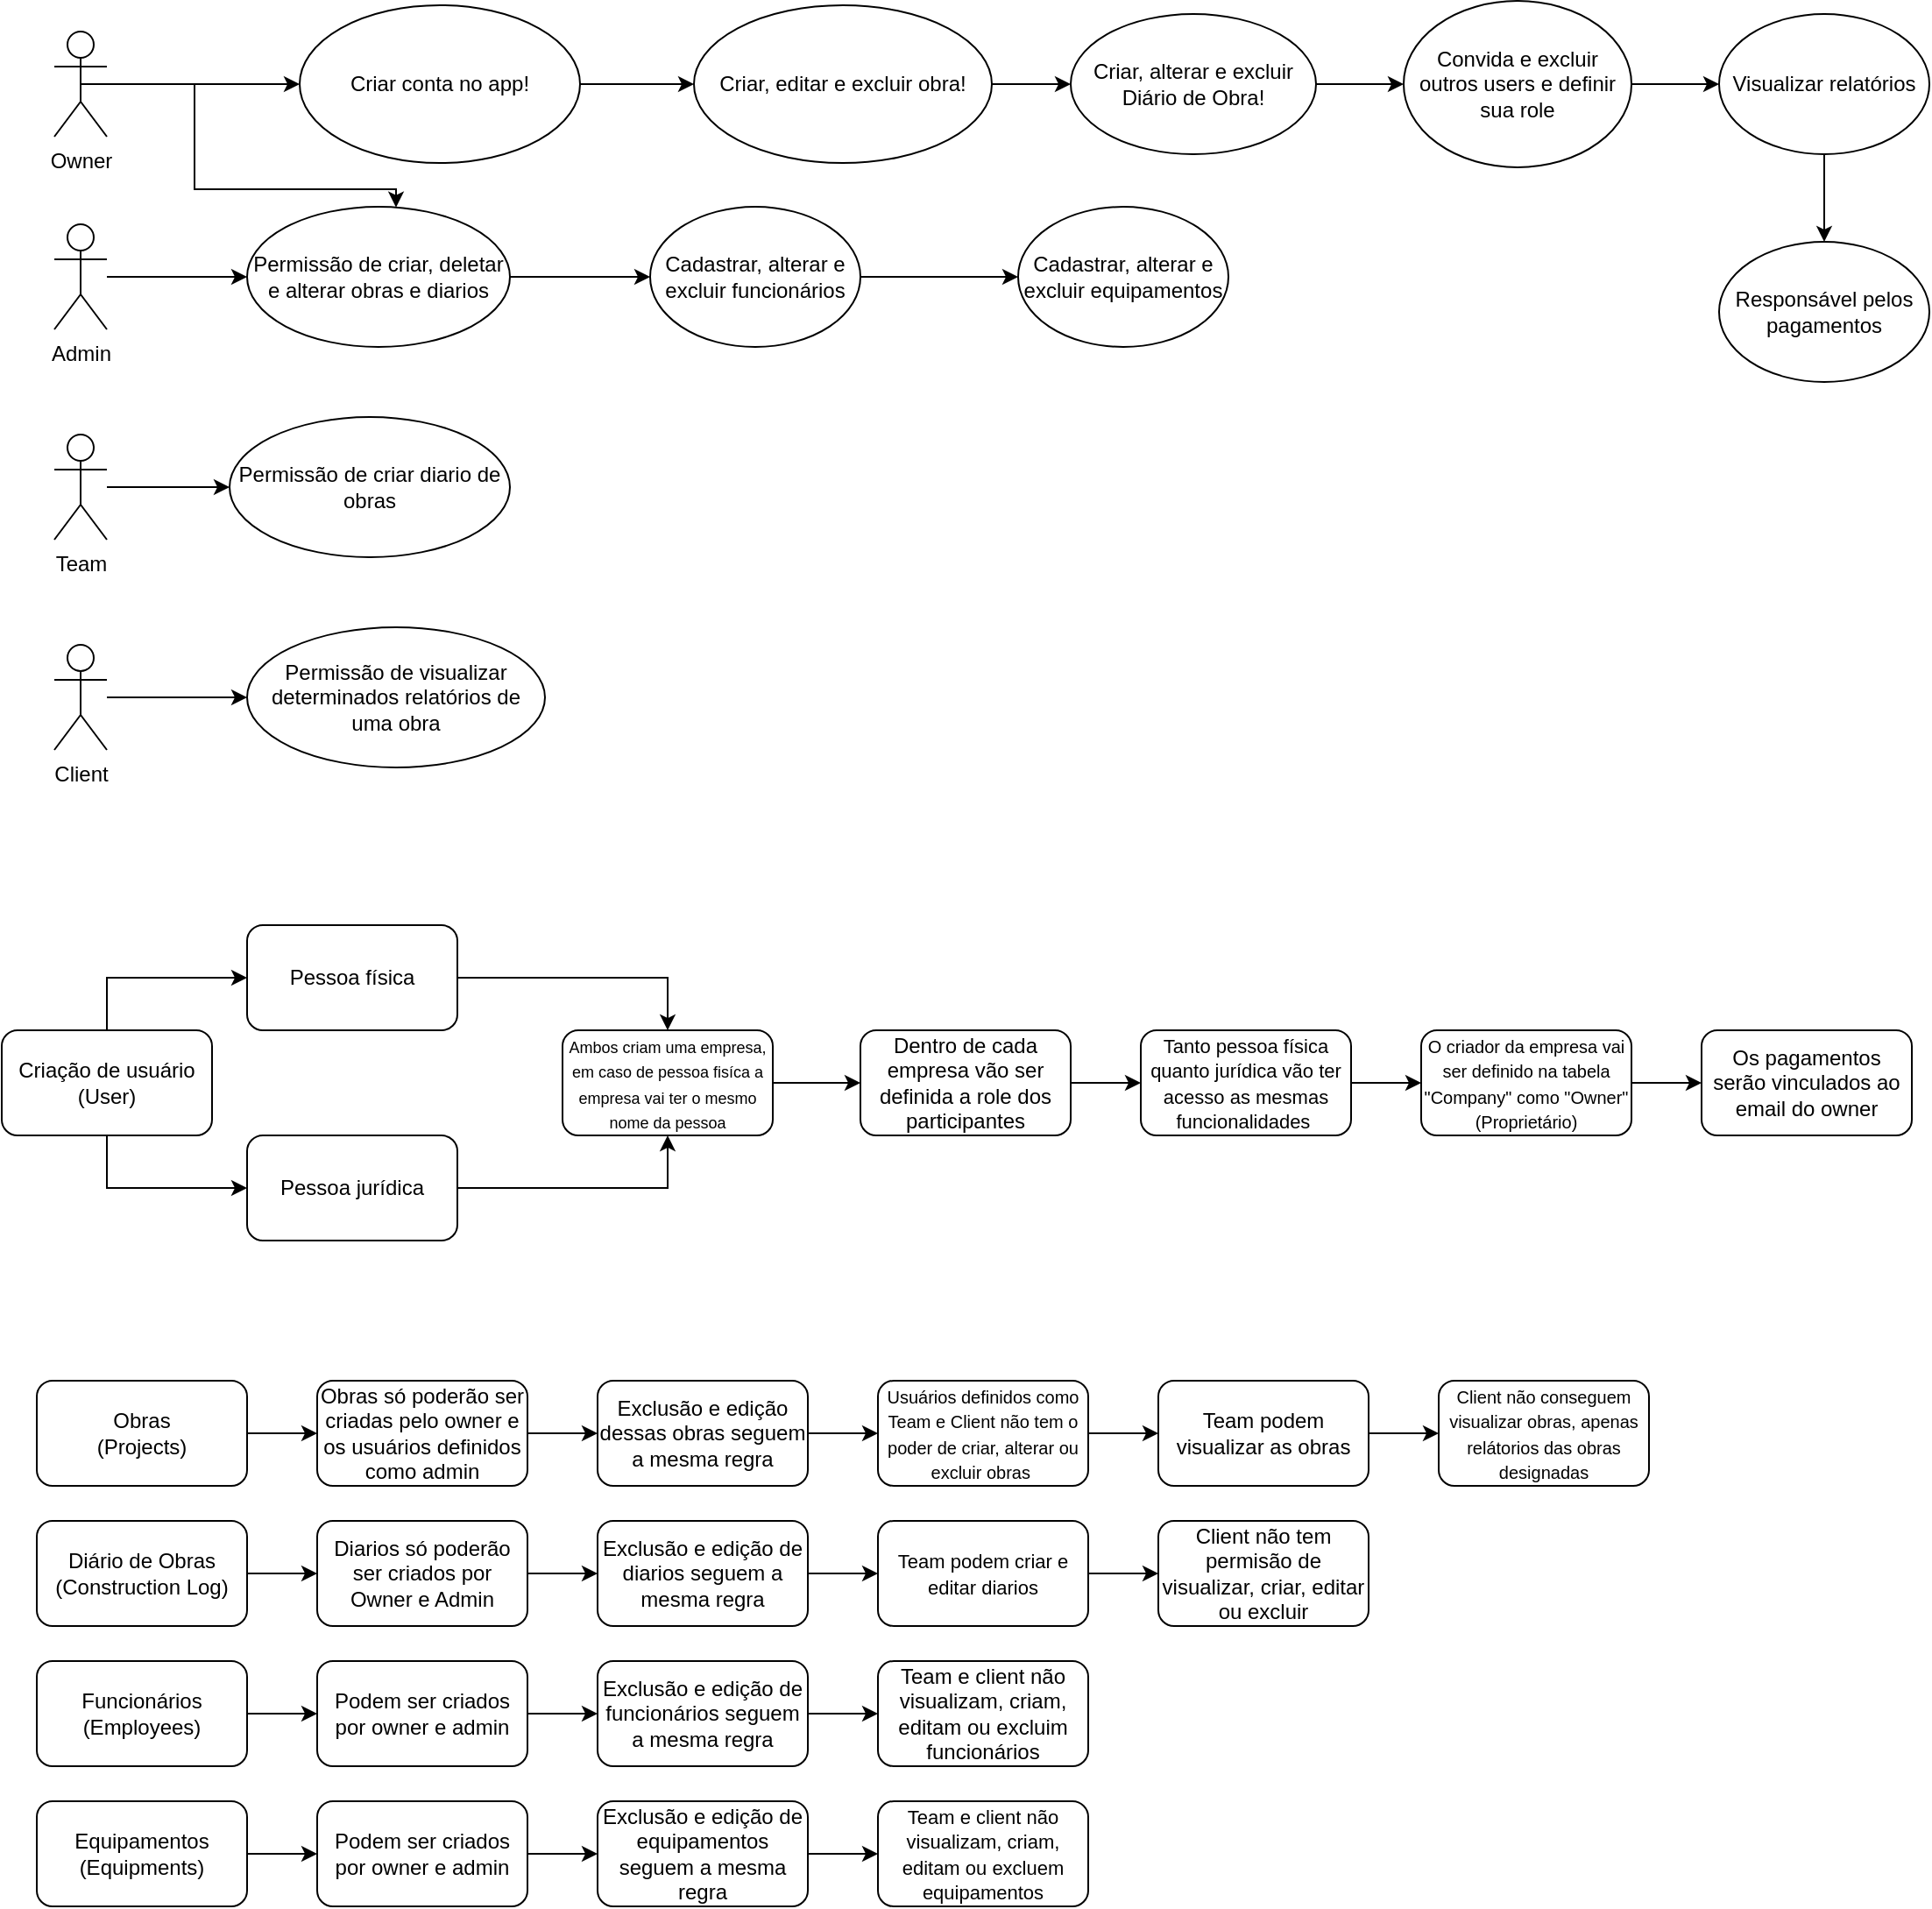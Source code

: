 <mxfile version="21.3.2" type="github">
  <diagram name="Página-1" id="ncFZOx4G1eFCB6elq_Ja">
    <mxGraphModel dx="989" dy="538" grid="1" gridSize="10" guides="1" tooltips="1" connect="1" arrows="1" fold="1" page="1" pageScale="1" pageWidth="2336" pageHeight="1654" math="0" shadow="0">
      <root>
        <mxCell id="0" />
        <mxCell id="1" parent="0" />
        <mxCell id="add4JjNv4R6pKVE-852J-8" style="edgeStyle=orthogonalEdgeStyle;rounded=0;orthogonalLoop=1;jettySize=auto;html=1;" edge="1" parent="1" source="add4JjNv4R6pKVE-852J-1" target="add4JjNv4R6pKVE-852J-7">
          <mxGeometry relative="1" as="geometry" />
        </mxCell>
        <mxCell id="add4JjNv4R6pKVE-852J-12" style="edgeStyle=orthogonalEdgeStyle;rounded=0;orthogonalLoop=1;jettySize=auto;html=1;exitX=0.5;exitY=0.5;exitDx=0;exitDy=0;exitPerimeter=0;" edge="1" parent="1" source="add4JjNv4R6pKVE-852J-1" target="add4JjNv4R6pKVE-852J-11">
          <mxGeometry relative="1" as="geometry">
            <Array as="points">
              <mxPoint x="130" y="70" />
              <mxPoint x="130" y="130" />
              <mxPoint x="245" y="130" />
            </Array>
          </mxGeometry>
        </mxCell>
        <mxCell id="add4JjNv4R6pKVE-852J-1" value="Owner" style="shape=umlActor;verticalLabelPosition=bottom;verticalAlign=top;html=1;outlineConnect=0;" vertex="1" parent="1">
          <mxGeometry x="50" y="40" width="30" height="60" as="geometry" />
        </mxCell>
        <mxCell id="add4JjNv4R6pKVE-852J-35" value="" style="edgeStyle=orthogonalEdgeStyle;rounded=0;orthogonalLoop=1;jettySize=auto;html=1;" edge="1" parent="1" source="add4JjNv4R6pKVE-852J-2" target="add4JjNv4R6pKVE-852J-11">
          <mxGeometry relative="1" as="geometry" />
        </mxCell>
        <mxCell id="add4JjNv4R6pKVE-852J-2" value="Admin" style="shape=umlActor;verticalLabelPosition=bottom;verticalAlign=top;html=1;outlineConnect=0;" vertex="1" parent="1">
          <mxGeometry x="50" y="150" width="30" height="60" as="geometry" />
        </mxCell>
        <mxCell id="add4JjNv4R6pKVE-852J-31" value="" style="edgeStyle=orthogonalEdgeStyle;rounded=0;orthogonalLoop=1;jettySize=auto;html=1;" edge="1" parent="1" source="add4JjNv4R6pKVE-852J-3" target="add4JjNv4R6pKVE-852J-30">
          <mxGeometry relative="1" as="geometry" />
        </mxCell>
        <mxCell id="add4JjNv4R6pKVE-852J-3" value="Team" style="shape=umlActor;verticalLabelPosition=bottom;verticalAlign=top;html=1;outlineConnect=0;" vertex="1" parent="1">
          <mxGeometry x="50" y="270" width="30" height="60" as="geometry" />
        </mxCell>
        <mxCell id="add4JjNv4R6pKVE-852J-36" value="" style="edgeStyle=orthogonalEdgeStyle;rounded=0;orthogonalLoop=1;jettySize=auto;html=1;" edge="1" parent="1" source="add4JjNv4R6pKVE-852J-4" target="add4JjNv4R6pKVE-852J-34">
          <mxGeometry relative="1" as="geometry" />
        </mxCell>
        <mxCell id="add4JjNv4R6pKVE-852J-4" value="Client" style="shape=umlActor;verticalLabelPosition=bottom;verticalAlign=top;html=1;outlineConnect=0;" vertex="1" parent="1">
          <mxGeometry x="50" y="390" width="30" height="60" as="geometry" />
        </mxCell>
        <mxCell id="add4JjNv4R6pKVE-852J-22" value="" style="edgeStyle=orthogonalEdgeStyle;rounded=0;orthogonalLoop=1;jettySize=auto;html=1;" edge="1" parent="1" source="add4JjNv4R6pKVE-852J-7" target="add4JjNv4R6pKVE-852J-14">
          <mxGeometry relative="1" as="geometry" />
        </mxCell>
        <mxCell id="add4JjNv4R6pKVE-852J-7" value="Criar conta no app!" style="ellipse;whiteSpace=wrap;html=1;" vertex="1" parent="1">
          <mxGeometry x="190" y="25" width="160" height="90" as="geometry" />
        </mxCell>
        <mxCell id="add4JjNv4R6pKVE-852J-26" value="" style="edgeStyle=orthogonalEdgeStyle;rounded=0;orthogonalLoop=1;jettySize=auto;html=1;" edge="1" parent="1" source="add4JjNv4R6pKVE-852J-9" target="add4JjNv4R6pKVE-852J-25">
          <mxGeometry relative="1" as="geometry" />
        </mxCell>
        <mxCell id="add4JjNv4R6pKVE-852J-9" value="Convida e excluir outros users e definir sua role" style="ellipse;whiteSpace=wrap;html=1;" vertex="1" parent="1">
          <mxGeometry x="820" y="22.5" width="130" height="95" as="geometry" />
        </mxCell>
        <mxCell id="add4JjNv4R6pKVE-852J-32" value="" style="edgeStyle=orthogonalEdgeStyle;rounded=0;orthogonalLoop=1;jettySize=auto;html=1;" edge="1" parent="1" source="add4JjNv4R6pKVE-852J-11" target="add4JjNv4R6pKVE-852J-27">
          <mxGeometry relative="1" as="geometry" />
        </mxCell>
        <mxCell id="add4JjNv4R6pKVE-852J-11" value="Permissão de criar, deletar e alterar obras e diarios" style="ellipse;whiteSpace=wrap;html=1;" vertex="1" parent="1">
          <mxGeometry x="160" y="140" width="150" height="80" as="geometry" />
        </mxCell>
        <mxCell id="add4JjNv4R6pKVE-852J-17" style="edgeStyle=orthogonalEdgeStyle;rounded=0;orthogonalLoop=1;jettySize=auto;html=1;entryX=0;entryY=0.5;entryDx=0;entryDy=0;" edge="1" parent="1" source="add4JjNv4R6pKVE-852J-14" target="add4JjNv4R6pKVE-852J-16">
          <mxGeometry relative="1" as="geometry" />
        </mxCell>
        <mxCell id="add4JjNv4R6pKVE-852J-14" value="Criar, editar e excluir obra!" style="ellipse;whiteSpace=wrap;html=1;" vertex="1" parent="1">
          <mxGeometry x="415" y="25" width="170" height="90" as="geometry" />
        </mxCell>
        <mxCell id="add4JjNv4R6pKVE-852J-23" value="" style="edgeStyle=orthogonalEdgeStyle;rounded=0;orthogonalLoop=1;jettySize=auto;html=1;" edge="1" parent="1" source="add4JjNv4R6pKVE-852J-16" target="add4JjNv4R6pKVE-852J-9">
          <mxGeometry relative="1" as="geometry" />
        </mxCell>
        <mxCell id="add4JjNv4R6pKVE-852J-16" value="Criar, alterar e excluir Diário de Obra!" style="ellipse;whiteSpace=wrap;html=1;" vertex="1" parent="1">
          <mxGeometry x="630" y="30" width="140" height="80" as="geometry" />
        </mxCell>
        <mxCell id="add4JjNv4R6pKVE-852J-39" value="" style="edgeStyle=orthogonalEdgeStyle;rounded=0;orthogonalLoop=1;jettySize=auto;html=1;" edge="1" parent="1" source="add4JjNv4R6pKVE-852J-25" target="add4JjNv4R6pKVE-852J-37">
          <mxGeometry relative="1" as="geometry" />
        </mxCell>
        <mxCell id="add4JjNv4R6pKVE-852J-25" value="Visualizar relatórios" style="ellipse;whiteSpace=wrap;html=1;" vertex="1" parent="1">
          <mxGeometry x="1000" y="30" width="120" height="80" as="geometry" />
        </mxCell>
        <mxCell id="add4JjNv4R6pKVE-852J-33" value="" style="edgeStyle=orthogonalEdgeStyle;rounded=0;orthogonalLoop=1;jettySize=auto;html=1;" edge="1" parent="1" source="add4JjNv4R6pKVE-852J-27" target="add4JjNv4R6pKVE-852J-29">
          <mxGeometry relative="1" as="geometry" />
        </mxCell>
        <mxCell id="add4JjNv4R6pKVE-852J-27" value="Cadastrar, alterar e excluir funcionários" style="ellipse;whiteSpace=wrap;html=1;" vertex="1" parent="1">
          <mxGeometry x="390" y="140" width="120" height="80" as="geometry" />
        </mxCell>
        <mxCell id="add4JjNv4R6pKVE-852J-29" value="Cadastrar, alterar e excluir equipamentos" style="ellipse;whiteSpace=wrap;html=1;" vertex="1" parent="1">
          <mxGeometry x="600" y="140" width="120" height="80" as="geometry" />
        </mxCell>
        <mxCell id="add4JjNv4R6pKVE-852J-30" value="Permissão de criar diario de obras" style="ellipse;whiteSpace=wrap;html=1;" vertex="1" parent="1">
          <mxGeometry x="150" y="260" width="160" height="80" as="geometry" />
        </mxCell>
        <mxCell id="add4JjNv4R6pKVE-852J-34" value="Permissão de visualizar determinados relatórios de uma obra" style="ellipse;whiteSpace=wrap;html=1;" vertex="1" parent="1">
          <mxGeometry x="160" y="380" width="170" height="80" as="geometry" />
        </mxCell>
        <mxCell id="add4JjNv4R6pKVE-852J-37" value="Responsável pelos pagamentos" style="ellipse;whiteSpace=wrap;html=1;" vertex="1" parent="1">
          <mxGeometry x="1000" y="160" width="120" height="80" as="geometry" />
        </mxCell>
        <mxCell id="add4JjNv4R6pKVE-852J-43" style="edgeStyle=orthogonalEdgeStyle;rounded=0;orthogonalLoop=1;jettySize=auto;html=1;entryX=0;entryY=0.5;entryDx=0;entryDy=0;" edge="1" parent="1" source="add4JjNv4R6pKVE-852J-40" target="add4JjNv4R6pKVE-852J-41">
          <mxGeometry relative="1" as="geometry">
            <Array as="points">
              <mxPoint x="80" y="580" />
            </Array>
          </mxGeometry>
        </mxCell>
        <mxCell id="add4JjNv4R6pKVE-852J-44" style="edgeStyle=orthogonalEdgeStyle;rounded=0;orthogonalLoop=1;jettySize=auto;html=1;entryX=0;entryY=0.5;entryDx=0;entryDy=0;" edge="1" parent="1" source="add4JjNv4R6pKVE-852J-40" target="add4JjNv4R6pKVE-852J-42">
          <mxGeometry relative="1" as="geometry">
            <Array as="points">
              <mxPoint x="80" y="700" />
            </Array>
          </mxGeometry>
        </mxCell>
        <mxCell id="add4JjNv4R6pKVE-852J-40" value="Criação de usuário (User)" style="rounded=1;whiteSpace=wrap;html=1;" vertex="1" parent="1">
          <mxGeometry x="20" y="610" width="120" height="60" as="geometry" />
        </mxCell>
        <mxCell id="add4JjNv4R6pKVE-852J-46" style="edgeStyle=orthogonalEdgeStyle;rounded=0;orthogonalLoop=1;jettySize=auto;html=1;entryX=0.5;entryY=0;entryDx=0;entryDy=0;entryPerimeter=0;" edge="1" parent="1" source="add4JjNv4R6pKVE-852J-41" target="add4JjNv4R6pKVE-852J-45">
          <mxGeometry relative="1" as="geometry">
            <mxPoint x="420" y="570" as="targetPoint" />
            <Array as="points">
              <mxPoint x="400" y="580" />
            </Array>
          </mxGeometry>
        </mxCell>
        <mxCell id="add4JjNv4R6pKVE-852J-41" value="Pessoa física" style="rounded=1;whiteSpace=wrap;html=1;" vertex="1" parent="1">
          <mxGeometry x="160" y="550" width="120" height="60" as="geometry" />
        </mxCell>
        <mxCell id="add4JjNv4R6pKVE-852J-47" style="edgeStyle=orthogonalEdgeStyle;rounded=0;orthogonalLoop=1;jettySize=auto;html=1;entryX=0.5;entryY=1;entryDx=0;entryDy=0;" edge="1" parent="1" source="add4JjNv4R6pKVE-852J-42" target="add4JjNv4R6pKVE-852J-45">
          <mxGeometry relative="1" as="geometry" />
        </mxCell>
        <mxCell id="add4JjNv4R6pKVE-852J-42" value="Pessoa jurídica" style="rounded=1;whiteSpace=wrap;html=1;" vertex="1" parent="1">
          <mxGeometry x="160" y="670" width="120" height="60" as="geometry" />
        </mxCell>
        <mxCell id="add4JjNv4R6pKVE-852J-49" value="" style="edgeStyle=orthogonalEdgeStyle;rounded=0;orthogonalLoop=1;jettySize=auto;html=1;" edge="1" parent="1" source="add4JjNv4R6pKVE-852J-45" target="add4JjNv4R6pKVE-852J-48">
          <mxGeometry relative="1" as="geometry" />
        </mxCell>
        <mxCell id="add4JjNv4R6pKVE-852J-45" value="&lt;font style=&quot;font-size: 9px;&quot;&gt;Ambos criam uma empresa, em caso de pessoa fisíca a empresa vai ter o mesmo nome da pessoa&lt;/font&gt;" style="rounded=1;whiteSpace=wrap;html=1;" vertex="1" parent="1">
          <mxGeometry x="340" y="610" width="120" height="60" as="geometry" />
        </mxCell>
        <mxCell id="add4JjNv4R6pKVE-852J-51" value="" style="edgeStyle=orthogonalEdgeStyle;rounded=0;orthogonalLoop=1;jettySize=auto;html=1;" edge="1" parent="1" source="add4JjNv4R6pKVE-852J-48" target="add4JjNv4R6pKVE-852J-50">
          <mxGeometry relative="1" as="geometry" />
        </mxCell>
        <mxCell id="add4JjNv4R6pKVE-852J-48" value="Dentro de cada empresa vão ser definida a role dos participantes" style="rounded=1;whiteSpace=wrap;html=1;" vertex="1" parent="1">
          <mxGeometry x="510" y="610" width="120" height="60" as="geometry" />
        </mxCell>
        <mxCell id="add4JjNv4R6pKVE-852J-53" value="" style="edgeStyle=orthogonalEdgeStyle;rounded=0;orthogonalLoop=1;jettySize=auto;html=1;" edge="1" parent="1" source="add4JjNv4R6pKVE-852J-50" target="add4JjNv4R6pKVE-852J-52">
          <mxGeometry relative="1" as="geometry" />
        </mxCell>
        <mxCell id="add4JjNv4R6pKVE-852J-50" value="&lt;font style=&quot;font-size: 11px;&quot;&gt;Tanto pessoa física quanto jurídica vão ter acesso as mesmas funcionalidades&amp;nbsp;&lt;/font&gt;" style="rounded=1;whiteSpace=wrap;html=1;" vertex="1" parent="1">
          <mxGeometry x="670" y="610" width="120" height="60" as="geometry" />
        </mxCell>
        <mxCell id="add4JjNv4R6pKVE-852J-55" value="" style="edgeStyle=orthogonalEdgeStyle;rounded=0;orthogonalLoop=1;jettySize=auto;html=1;" edge="1" parent="1" source="add4JjNv4R6pKVE-852J-52" target="add4JjNv4R6pKVE-852J-54">
          <mxGeometry relative="1" as="geometry" />
        </mxCell>
        <mxCell id="add4JjNv4R6pKVE-852J-52" value="&lt;font style=&quot;font-size: 10px;&quot;&gt;O criador da empresa vai ser definido na tabela &quot;Company&quot; como &quot;Owner&quot; (Proprietário)&lt;/font&gt;" style="rounded=1;whiteSpace=wrap;html=1;" vertex="1" parent="1">
          <mxGeometry x="830" y="610" width="120" height="60" as="geometry" />
        </mxCell>
        <mxCell id="add4JjNv4R6pKVE-852J-54" value="Os pagamentos serão vinculados ao email do owner" style="rounded=1;whiteSpace=wrap;html=1;" vertex="1" parent="1">
          <mxGeometry x="990" y="610" width="120" height="60" as="geometry" />
        </mxCell>
        <mxCell id="add4JjNv4R6pKVE-852J-58" value="" style="edgeStyle=orthogonalEdgeStyle;rounded=0;orthogonalLoop=1;jettySize=auto;html=1;" edge="1" parent="1" source="add4JjNv4R6pKVE-852J-56" target="add4JjNv4R6pKVE-852J-57">
          <mxGeometry relative="1" as="geometry" />
        </mxCell>
        <mxCell id="add4JjNv4R6pKVE-852J-56" value="&lt;div style=&quot;&quot;&gt;&lt;span style=&quot;background-color: initial;&quot;&gt;Obras &lt;br&gt;(Projects)&lt;/span&gt;&lt;/div&gt;" style="rounded=1;whiteSpace=wrap;html=1;align=center;" vertex="1" parent="1">
          <mxGeometry x="40" y="810" width="120" height="60" as="geometry" />
        </mxCell>
        <mxCell id="add4JjNv4R6pKVE-852J-60" value="" style="edgeStyle=orthogonalEdgeStyle;rounded=0;orthogonalLoop=1;jettySize=auto;html=1;" edge="1" parent="1" source="add4JjNv4R6pKVE-852J-57" target="add4JjNv4R6pKVE-852J-59">
          <mxGeometry relative="1" as="geometry" />
        </mxCell>
        <mxCell id="add4JjNv4R6pKVE-852J-57" value="Obras só poderão ser criadas pelo owner e os usuários definidos como admin" style="rounded=1;whiteSpace=wrap;html=1;" vertex="1" parent="1">
          <mxGeometry x="200" y="810" width="120" height="60" as="geometry" />
        </mxCell>
        <mxCell id="add4JjNv4R6pKVE-852J-62" value="" style="edgeStyle=orthogonalEdgeStyle;rounded=0;orthogonalLoop=1;jettySize=auto;html=1;" edge="1" parent="1" source="add4JjNv4R6pKVE-852J-59" target="add4JjNv4R6pKVE-852J-61">
          <mxGeometry relative="1" as="geometry" />
        </mxCell>
        <mxCell id="add4JjNv4R6pKVE-852J-59" value="Exclusão e edição dessas obras seguem a mesma regra" style="rounded=1;whiteSpace=wrap;html=1;" vertex="1" parent="1">
          <mxGeometry x="360" y="810" width="120" height="60" as="geometry" />
        </mxCell>
        <mxCell id="add4JjNv4R6pKVE-852J-64" value="" style="edgeStyle=orthogonalEdgeStyle;rounded=0;orthogonalLoop=1;jettySize=auto;html=1;" edge="1" parent="1" source="add4JjNv4R6pKVE-852J-61" target="add4JjNv4R6pKVE-852J-63">
          <mxGeometry relative="1" as="geometry" />
        </mxCell>
        <mxCell id="add4JjNv4R6pKVE-852J-61" value="&lt;font style=&quot;font-size: 10px;&quot;&gt;Usuários definidos como Team e Client não tem o poder de criar, alterar ou excluir obras&amp;nbsp;&lt;/font&gt;" style="rounded=1;whiteSpace=wrap;html=1;" vertex="1" parent="1">
          <mxGeometry x="520" y="810" width="120" height="60" as="geometry" />
        </mxCell>
        <mxCell id="add4JjNv4R6pKVE-852J-66" value="" style="edgeStyle=orthogonalEdgeStyle;rounded=0;orthogonalLoop=1;jettySize=auto;html=1;" edge="1" parent="1" source="add4JjNv4R6pKVE-852J-63" target="add4JjNv4R6pKVE-852J-65">
          <mxGeometry relative="1" as="geometry" />
        </mxCell>
        <mxCell id="add4JjNv4R6pKVE-852J-63" value="Team podem visualizar as obras" style="rounded=1;whiteSpace=wrap;html=1;" vertex="1" parent="1">
          <mxGeometry x="680" y="810" width="120" height="60" as="geometry" />
        </mxCell>
        <mxCell id="add4JjNv4R6pKVE-852J-65" value="&lt;font style=&quot;font-size: 10px;&quot;&gt;Client não conseguem visualizar obras, apenas relátorios das obras designadas&lt;/font&gt;" style="rounded=1;whiteSpace=wrap;html=1;" vertex="1" parent="1">
          <mxGeometry x="840" y="810" width="120" height="60" as="geometry" />
        </mxCell>
        <mxCell id="add4JjNv4R6pKVE-852J-69" value="" style="edgeStyle=orthogonalEdgeStyle;rounded=0;orthogonalLoop=1;jettySize=auto;html=1;" edge="1" parent="1" source="add4JjNv4R6pKVE-852J-67" target="add4JjNv4R6pKVE-852J-68">
          <mxGeometry relative="1" as="geometry" />
        </mxCell>
        <mxCell id="add4JjNv4R6pKVE-852J-67" value="&lt;font style=&quot;font-size: 12px;&quot;&gt;Diário de Obras (Construction Log)&lt;/font&gt;" style="rounded=1;whiteSpace=wrap;html=1;" vertex="1" parent="1">
          <mxGeometry x="40" y="890" width="120" height="60" as="geometry" />
        </mxCell>
        <mxCell id="add4JjNv4R6pKVE-852J-71" value="" style="edgeStyle=orthogonalEdgeStyle;rounded=0;orthogonalLoop=1;jettySize=auto;html=1;" edge="1" parent="1" source="add4JjNv4R6pKVE-852J-68" target="add4JjNv4R6pKVE-852J-70">
          <mxGeometry relative="1" as="geometry" />
        </mxCell>
        <mxCell id="add4JjNv4R6pKVE-852J-68" value="Diarios só poderão ser criados por Owner e Admin" style="whiteSpace=wrap;html=1;rounded=1;" vertex="1" parent="1">
          <mxGeometry x="200" y="890" width="120" height="60" as="geometry" />
        </mxCell>
        <mxCell id="add4JjNv4R6pKVE-852J-73" value="" style="edgeStyle=orthogonalEdgeStyle;rounded=0;orthogonalLoop=1;jettySize=auto;html=1;" edge="1" parent="1" source="add4JjNv4R6pKVE-852J-70" target="add4JjNv4R6pKVE-852J-72">
          <mxGeometry relative="1" as="geometry" />
        </mxCell>
        <mxCell id="add4JjNv4R6pKVE-852J-70" value="Exclusão e edição de diarios seguem a mesma regra" style="rounded=1;whiteSpace=wrap;html=1;" vertex="1" parent="1">
          <mxGeometry x="360" y="890" width="120" height="60" as="geometry" />
        </mxCell>
        <mxCell id="add4JjNv4R6pKVE-852J-75" value="" style="edgeStyle=orthogonalEdgeStyle;rounded=0;orthogonalLoop=1;jettySize=auto;html=1;" edge="1" parent="1" source="add4JjNv4R6pKVE-852J-72" target="add4JjNv4R6pKVE-852J-74">
          <mxGeometry relative="1" as="geometry" />
        </mxCell>
        <mxCell id="add4JjNv4R6pKVE-852J-72" value="&lt;font style=&quot;font-size: 11px;&quot;&gt;Team podem criar e editar diarios&lt;/font&gt;" style="rounded=1;whiteSpace=wrap;html=1;" vertex="1" parent="1">
          <mxGeometry x="520" y="890" width="120" height="60" as="geometry" />
        </mxCell>
        <mxCell id="add4JjNv4R6pKVE-852J-74" value="Client não tem permisão de visualizar, criar, editar ou excluir" style="rounded=1;whiteSpace=wrap;html=1;" vertex="1" parent="1">
          <mxGeometry x="680" y="890" width="120" height="60" as="geometry" />
        </mxCell>
        <mxCell id="add4JjNv4R6pKVE-852J-80" value="" style="edgeStyle=orthogonalEdgeStyle;rounded=0;orthogonalLoop=1;jettySize=auto;html=1;" edge="1" parent="1" source="add4JjNv4R6pKVE-852J-76" target="add4JjNv4R6pKVE-852J-77">
          <mxGeometry relative="1" as="geometry" />
        </mxCell>
        <mxCell id="add4JjNv4R6pKVE-852J-76" value="Funcionários (Employees)" style="rounded=1;whiteSpace=wrap;html=1;" vertex="1" parent="1">
          <mxGeometry x="40" y="970" width="120" height="60" as="geometry" />
        </mxCell>
        <mxCell id="add4JjNv4R6pKVE-852J-79" value="" style="edgeStyle=orthogonalEdgeStyle;rounded=0;orthogonalLoop=1;jettySize=auto;html=1;" edge="1" parent="1" source="add4JjNv4R6pKVE-852J-77" target="add4JjNv4R6pKVE-852J-78">
          <mxGeometry relative="1" as="geometry" />
        </mxCell>
        <mxCell id="add4JjNv4R6pKVE-852J-77" value="Podem ser criados por owner e admin" style="rounded=1;whiteSpace=wrap;html=1;" vertex="1" parent="1">
          <mxGeometry x="200" y="970" width="120" height="60" as="geometry" />
        </mxCell>
        <mxCell id="add4JjNv4R6pKVE-852J-82" value="" style="edgeStyle=orthogonalEdgeStyle;rounded=0;orthogonalLoop=1;jettySize=auto;html=1;" edge="1" parent="1" source="add4JjNv4R6pKVE-852J-78" target="add4JjNv4R6pKVE-852J-81">
          <mxGeometry relative="1" as="geometry" />
        </mxCell>
        <mxCell id="add4JjNv4R6pKVE-852J-78" value="Exclusão e edição de funcionários seguem a mesma regra" style="rounded=1;whiteSpace=wrap;html=1;" vertex="1" parent="1">
          <mxGeometry x="360" y="970" width="120" height="60" as="geometry" />
        </mxCell>
        <mxCell id="add4JjNv4R6pKVE-852J-81" value="Team e client não visualizam, criam, editam ou excluim funcionários" style="rounded=1;whiteSpace=wrap;html=1;" vertex="1" parent="1">
          <mxGeometry x="520" y="970" width="120" height="60" as="geometry" />
        </mxCell>
        <mxCell id="add4JjNv4R6pKVE-852J-83" value="" style="edgeStyle=orthogonalEdgeStyle;rounded=0;orthogonalLoop=1;jettySize=auto;html=1;" edge="1" parent="1" source="add4JjNv4R6pKVE-852J-84" target="add4JjNv4R6pKVE-852J-86">
          <mxGeometry relative="1" as="geometry" />
        </mxCell>
        <mxCell id="add4JjNv4R6pKVE-852J-84" value="Equipamentos (Equipments)" style="rounded=1;whiteSpace=wrap;html=1;" vertex="1" parent="1">
          <mxGeometry x="40" y="1050" width="120" height="60" as="geometry" />
        </mxCell>
        <mxCell id="add4JjNv4R6pKVE-852J-85" value="" style="edgeStyle=orthogonalEdgeStyle;rounded=0;orthogonalLoop=1;jettySize=auto;html=1;" edge="1" parent="1" source="add4JjNv4R6pKVE-852J-86" target="add4JjNv4R6pKVE-852J-88">
          <mxGeometry relative="1" as="geometry" />
        </mxCell>
        <mxCell id="add4JjNv4R6pKVE-852J-86" value="Podem ser criados por owner e admin" style="rounded=1;whiteSpace=wrap;html=1;" vertex="1" parent="1">
          <mxGeometry x="200" y="1050" width="120" height="60" as="geometry" />
        </mxCell>
        <mxCell id="add4JjNv4R6pKVE-852J-87" value="" style="edgeStyle=orthogonalEdgeStyle;rounded=0;orthogonalLoop=1;jettySize=auto;html=1;" edge="1" parent="1" source="add4JjNv4R6pKVE-852J-88" target="add4JjNv4R6pKVE-852J-89">
          <mxGeometry relative="1" as="geometry" />
        </mxCell>
        <mxCell id="add4JjNv4R6pKVE-852J-88" value="Exclusão e edição de equipamentos seguem a mesma regra" style="rounded=1;whiteSpace=wrap;html=1;" vertex="1" parent="1">
          <mxGeometry x="360" y="1050" width="120" height="60" as="geometry" />
        </mxCell>
        <mxCell id="add4JjNv4R6pKVE-852J-89" value="&lt;font style=&quot;font-size: 11px;&quot;&gt;Team e client não visualizam, criam, editam ou excluem equipamentos&lt;/font&gt;" style="rounded=1;whiteSpace=wrap;html=1;" vertex="1" parent="1">
          <mxGeometry x="520" y="1050" width="120" height="60" as="geometry" />
        </mxCell>
      </root>
    </mxGraphModel>
  </diagram>
</mxfile>
